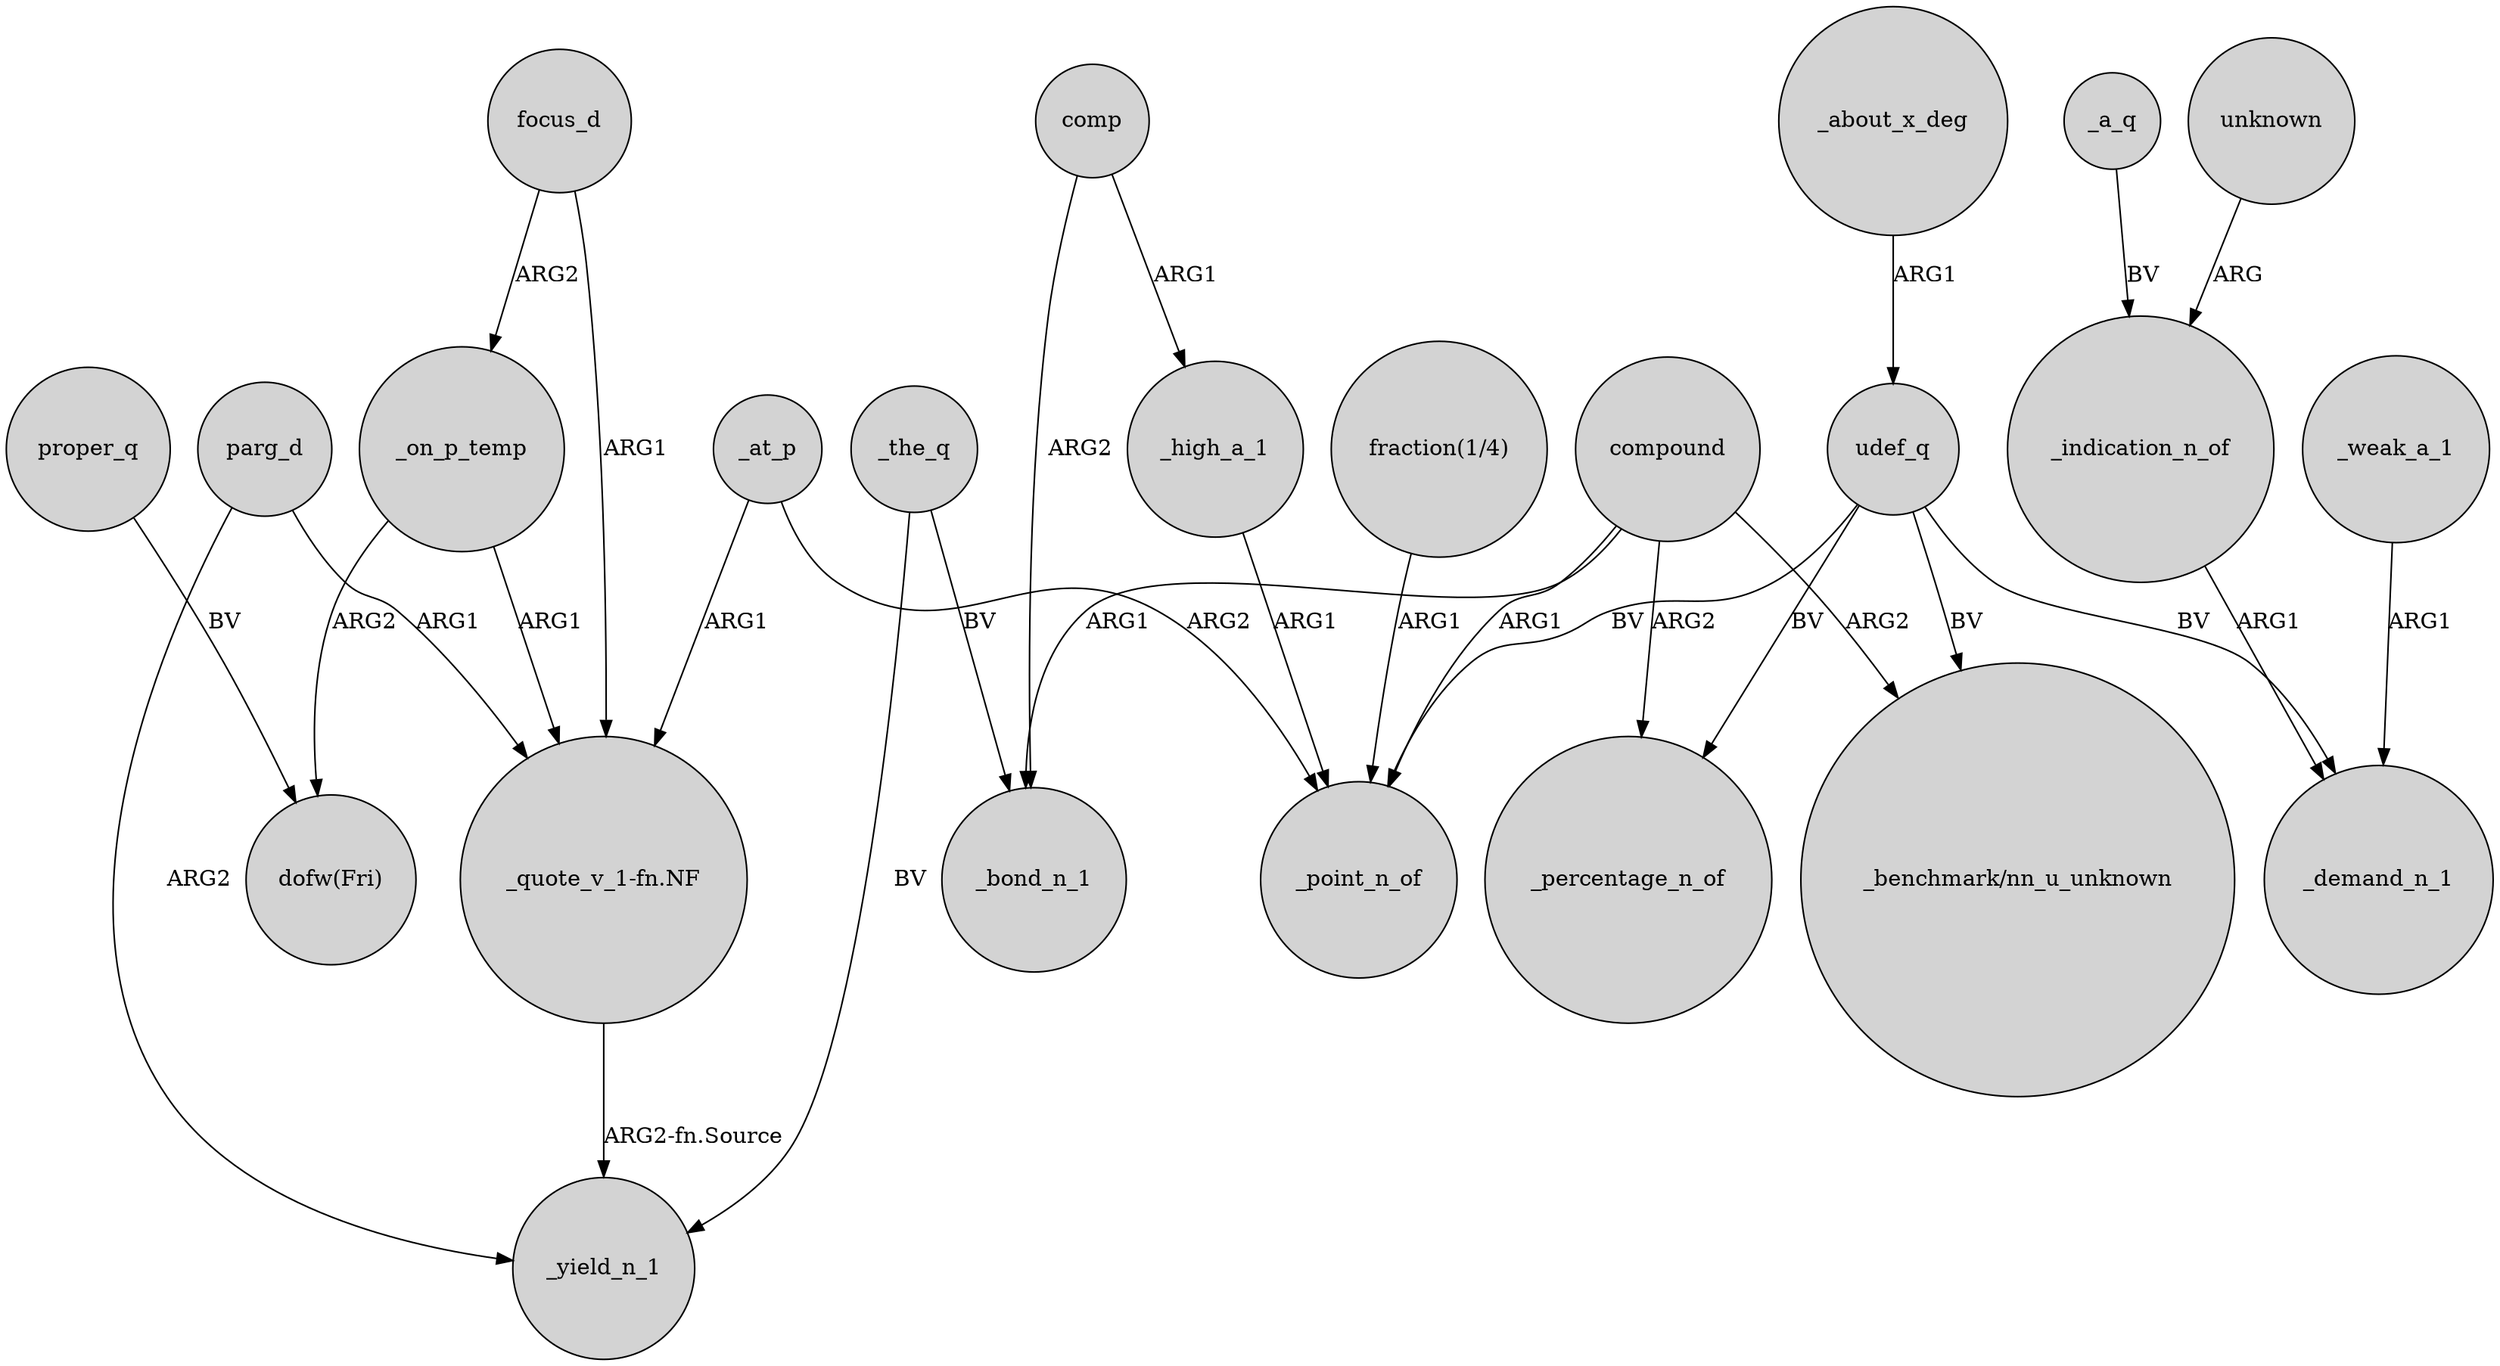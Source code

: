digraph {
	node [shape=circle style=filled]
	_the_q -> _yield_n_1 [label=BV]
	proper_q -> "dofw(Fri)" [label=BV]
	_weak_a_1 -> _demand_n_1 [label=ARG1]
	compound -> _percentage_n_of [label=ARG2]
	unknown -> _indication_n_of [label=ARG]
	compound -> _bond_n_1 [label=ARG1]
	comp -> _high_a_1 [label=ARG1]
	_at_p -> "_quote_v_1-fn.NF" [label=ARG1]
	udef_q -> "_benchmark/nn_u_unknown" [label=BV]
	focus_d -> _on_p_temp [label=ARG2]
	_about_x_deg -> udef_q [label=ARG1]
	parg_d -> _yield_n_1 [label=ARG2]
	_on_p_temp -> "_quote_v_1-fn.NF" [label=ARG1]
	parg_d -> "_quote_v_1-fn.NF" [label=ARG1]
	_a_q -> _indication_n_of [label=BV]
	compound -> _point_n_of [label=ARG1]
	focus_d -> "_quote_v_1-fn.NF" [label=ARG1]
	_on_p_temp -> "dofw(Fri)" [label=ARG2]
	compound -> "_benchmark/nn_u_unknown" [label=ARG2]
	udef_q -> _demand_n_1 [label=BV]
	comp -> _bond_n_1 [label=ARG2]
	_the_q -> _bond_n_1 [label=BV]
	"_quote_v_1-fn.NF" -> _yield_n_1 [label="ARG2-fn.Source"]
	udef_q -> _percentage_n_of [label=BV]
	_at_p -> _point_n_of [label=ARG2]
	"fraction(1/4)" -> _point_n_of [label=ARG1]
	_high_a_1 -> _point_n_of [label=ARG1]
	_indication_n_of -> _demand_n_1 [label=ARG1]
	udef_q -> _point_n_of [label=BV]
}
